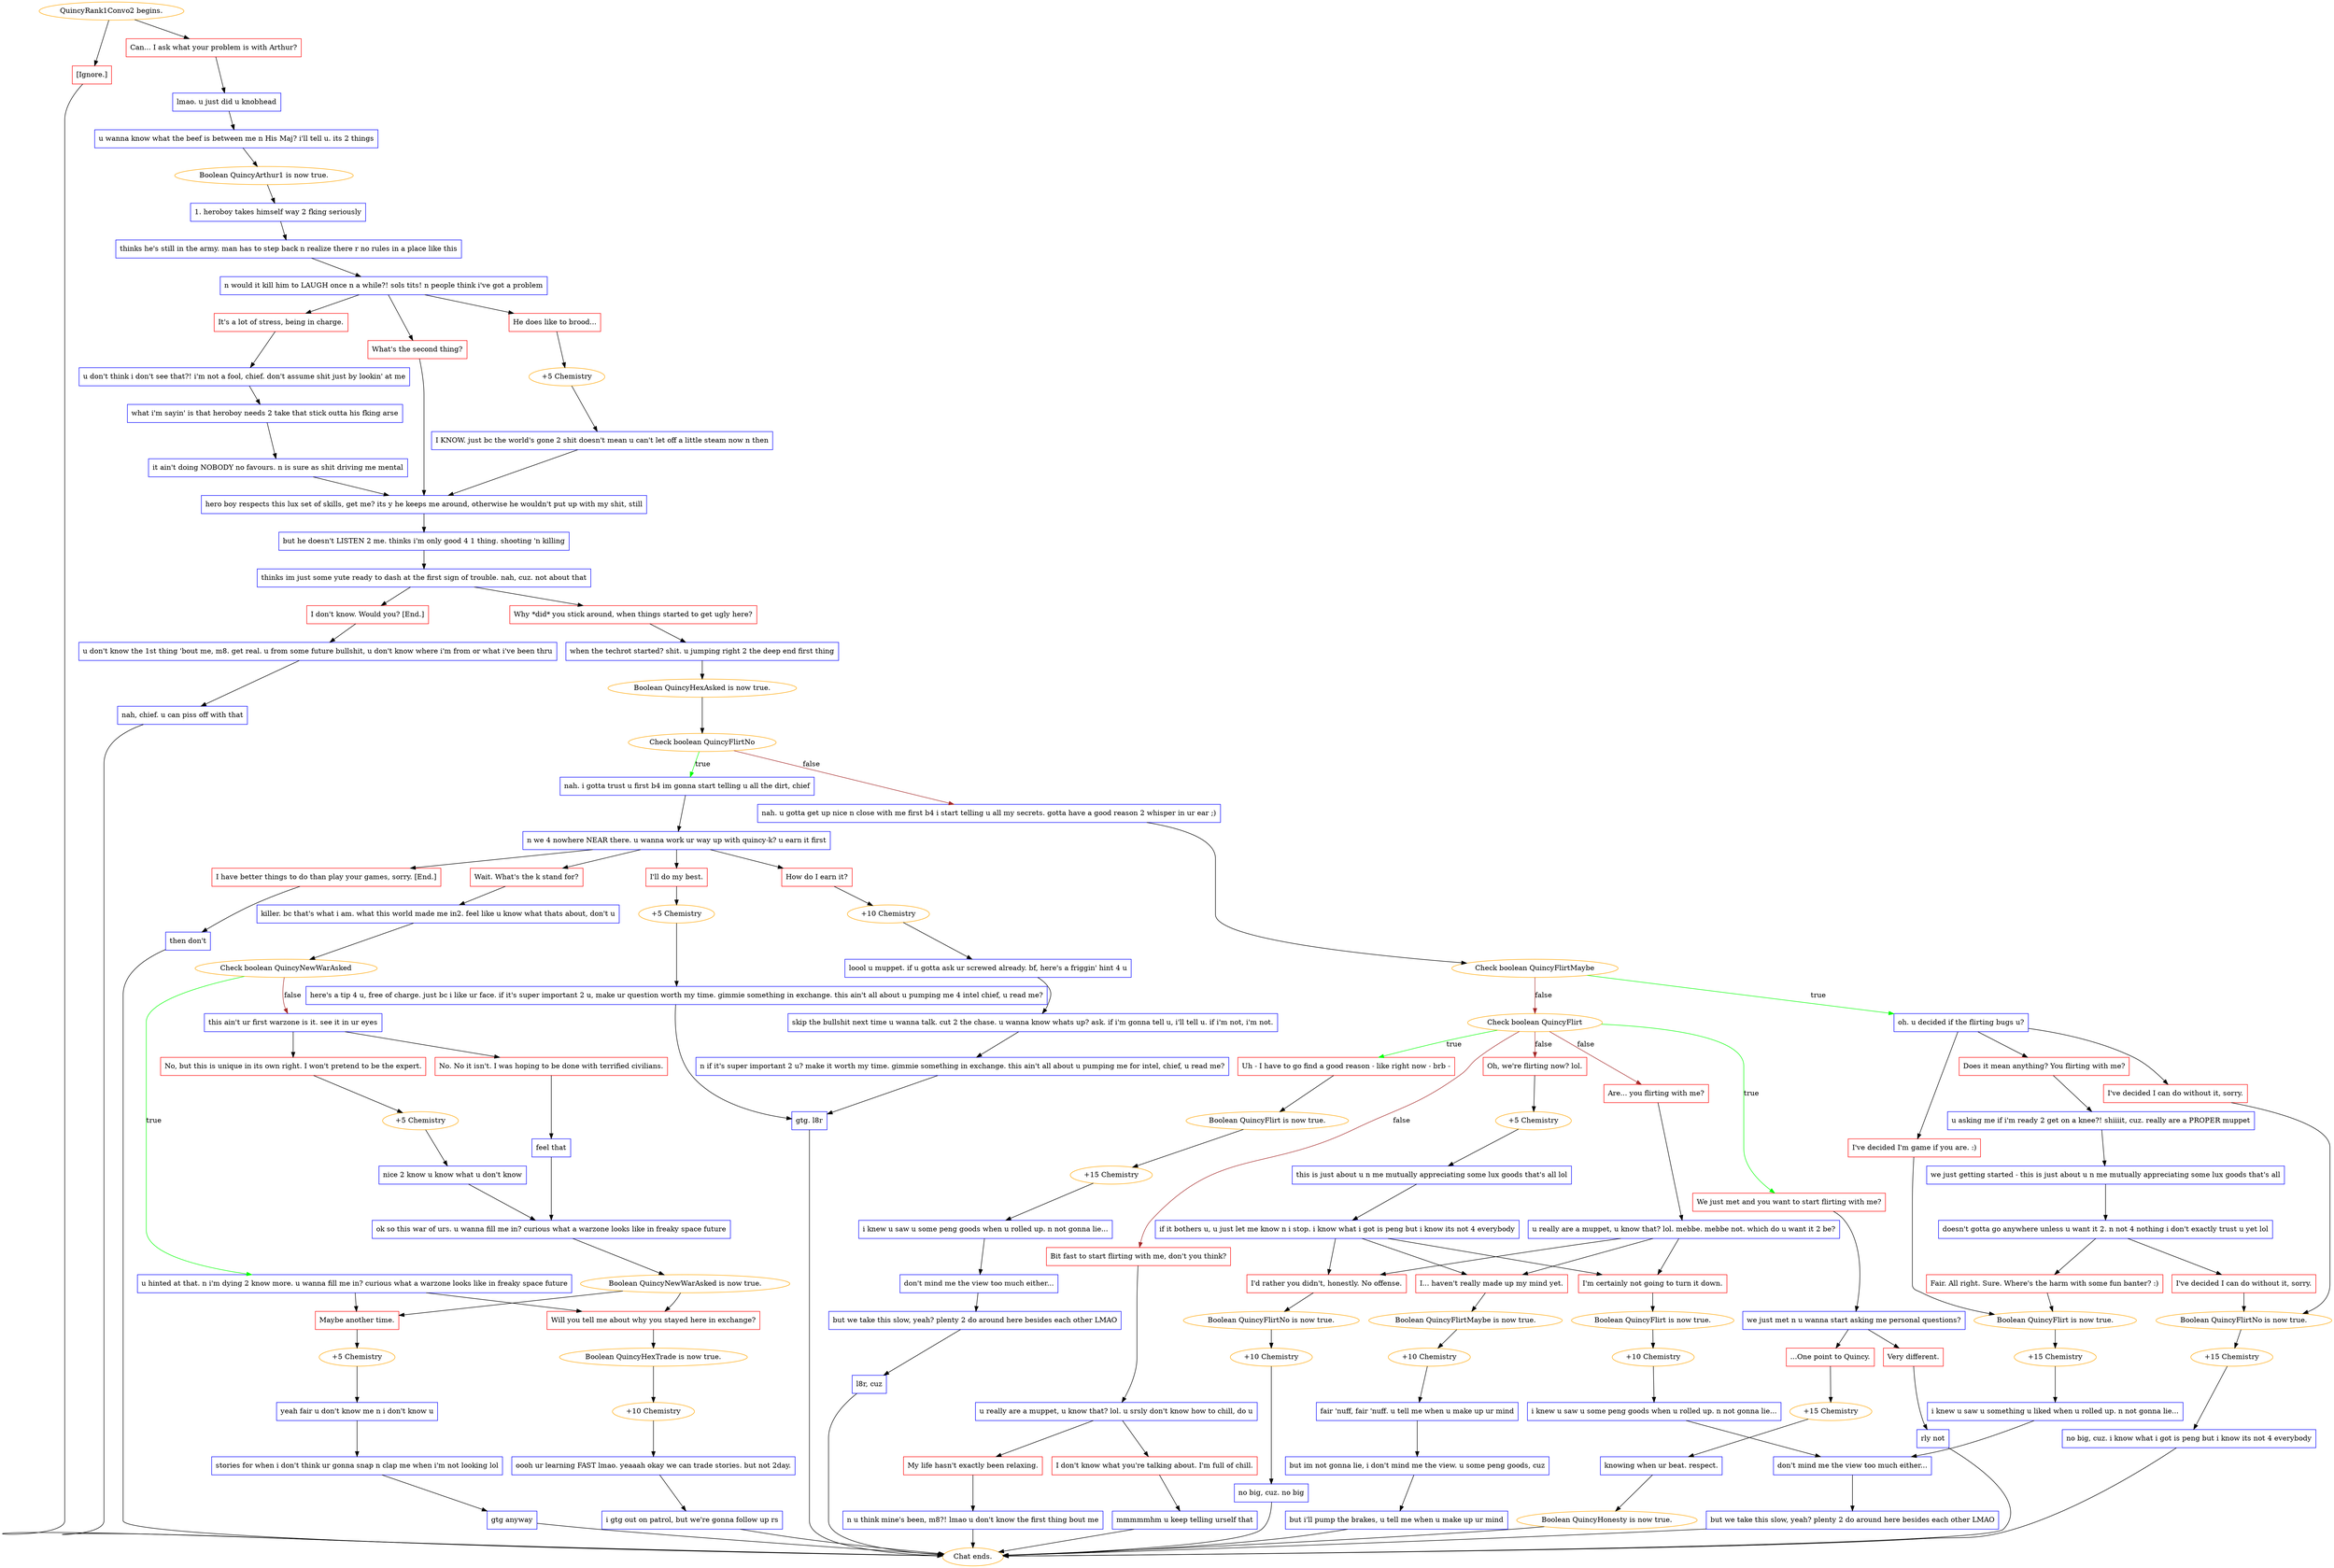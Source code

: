 digraph {
	"QuincyRank1Convo2 begins." [color=orange];
		"QuincyRank1Convo2 begins." -> 134;
		"QuincyRank1Convo2 begins." -> 135;
	134 [label="Can... I ask what your problem is with Arthur?",shape=box,color=red];
		134 -> 137;
	135 [label="[Ignore.]",shape=box,color=red];
		135 -> "Chat ends.";
	137 [label="lmao. u just did u knobhead",shape=box,color=blue];
		137 -> 138;
	"Chat ends." [color=orange];
	138 [label="u wanna know what the beef is between me n His Maj? i'll tell u. its 2 things",shape=box,color=blue];
		138 -> 139;
	139 [label="Boolean QuincyArthur1 is now true.",color=orange];
		139 -> 140;
	140 [label="1. heroboy takes himself way 2 fking seriously",shape=box,color=blue];
		140 -> 141;
	141 [label="thinks he's still in the army. man has to step back n realize there r no rules in a place like this",shape=box,color=blue];
		141 -> 142;
	142 [label="n would it kill him to LAUGH once n a while?! sols tits! n people think i've got a problem",shape=box,color=blue];
		142 -> 143;
		142 -> 144;
		142 -> 145;
	143 [label="It's a lot of stress, being in charge.",shape=box,color=red];
		143 -> 146;
	144 [label="He does like to brood...",shape=box,color=red];
		144 -> 149;
	145 [label="What's the second thing?",shape=box,color=red];
		145 -> 148;
	146 [label="u don't think i don't see that?! i'm not a fool, chief. don't assume shit just by lookin' at me",shape=box,color=blue];
		146 -> 150;
	149 [label="+5 Chemistry",color=orange];
		149 -> 147;
	148 [label="hero boy respects this lux set of skills, get me? its y he keeps me around, otherwise he wouldn't put up with my shit, still",shape=box,color=blue];
		148 -> 153;
	150 [label="what i'm sayin' is that heroboy needs 2 take that stick outta his fking arse",shape=box,color=blue];
		150 -> 151;
	147 [label="I KNOW. just bc the world's gone 2 shit doesn't mean u can't let off a little steam now n then",shape=box,color=blue];
		147 -> 148;
	153 [label="but he doesn't LISTEN 2 me. thinks i'm only good 4 1 thing. shooting 'n killing",shape=box,color=blue];
		153 -> 154;
	151 [label="it ain't doing NOBODY no favours. n is sure as shit driving me mental",shape=box,color=blue];
		151 -> 148;
	154 [label="thinks im just some yute ready to dash at the first sign of trouble. nah, cuz. not about that",shape=box,color=blue];
		154 -> 155;
		154 -> 156;
	155 [label="Why *did* you stick around, when things started to get ugly here?",shape=box,color=red];
		155 -> 158;
	156 [label="I don't know. Would you? [End.]",shape=box,color=red];
		156 -> j135527662;
	158 [label="when the techrot started? shit. u jumping right 2 the deep end first thing",shape=box,color=blue];
		158 -> 160;
	j135527662 [label="u don't know the 1st thing 'bout me, m8. get real. u from some future bullshit, u don't know where i'm from or what i've been thru",shape=box,color=blue];
		j135527662 -> j891522858;
	160 [label="Boolean QuincyHexAsked is now true.",color=orange];
		160 -> 162;
	j891522858 [label="nah, chief. u can piss off with that",shape=box,color=blue];
		j891522858 -> "Chat ends.";
	162 [label="Check boolean QuincyFlirtNo",color=orange];
		162 -> 164 [label=true,color=green];
		162 -> 166 [label=false,color=brown];
	164 [label="nah. i gotta trust u first b4 im gonna start telling u all the dirt, chief",shape=box,color=blue];
		164 -> 165;
	166 [label="nah. u gotta get up nice n close with me first b4 i start telling u all my secrets. gotta have a good reason 2 whisper in ur ear ;)",shape=box,color=blue];
		166 -> 167;
	165 [label="n we 4 nowhere NEAR there. u wanna work ur way up with quincy-k? u earn it first",shape=box,color=blue];
		165 -> 239;
		165 -> 240;
		165 -> 241;
		165 -> 242;
	167 [label="Check boolean QuincyFlirtMaybe",color=orange];
		167 -> 169 [label=true,color=green];
		167 -> 172 [label=false,color=brown];
	239 [label="I'll do my best.",shape=box,color=red];
		239 -> j3170779246;
	240 [label="How do I earn it?",shape=box,color=red];
		240 -> j83523194;
	241 [label="Wait. What's the k stand for?",shape=box,color=red];
		241 -> 244;
	242 [label="I have better things to do than play your games, sorry. [End.]",shape=box,color=red];
		242 -> j1815954251;
	169 [label="oh. u decided if the flirting bugs u?",shape=box,color=blue];
		169 -> 163;
		169 -> 168;
		169 -> 170;
	172 [label="Check boolean QuincyFlirt",color=orange];
		172 -> 173 [label=true,color=green];
		172 -> 174 [label=true,color=green];
		172 -> 175 [label=false,color=brown];
		172 -> 176 [label=false,color=brown];
		172 -> 177 [label=false,color=brown];
	j3170779246 [label="+5 Chemistry",color=orange];
		j3170779246 -> j3432765524;
	j83523194 [label="+10 Chemistry",color=orange];
		j83523194 -> j2750046970;
	244 [label="killer. bc that's what i am. what this world made me in2. feel like u know what thats about, don't u",shape=box,color=blue];
		244 -> 248;
	j1815954251 [label="then don't",shape=box,color=blue];
		j1815954251 -> "Chat ends.";
	163 [label="Does it mean anything? You flirting with me?",shape=box,color=red];
		163 -> 171;
	168 [label="I've decided I'm game if you are. :)",shape=box,color=red];
		168 -> j3321167992;
	170 [label="I've decided I can do without it, sorry.",shape=box,color=red];
		170 -> j1003445670;
	173 [label="Uh - I have to go find a good reason - like right now - brb -",shape=box,color=red];
		173 -> j1907329015;
	174 [label="We just met and you want to start flirting with me?",shape=box,color=red];
		174 -> 183;
	175 [label="Bit fast to start flirting with me, don't you think?",shape=box,color=red];
		175 -> 178;
	176 [label="Are... you flirting with me?",shape=box,color=red];
		176 -> 179;
	177 [label="Oh, we're flirting now? lol.",shape=box,color=red];
		177 -> 181;
	j3432765524 [label="here's a tip 4 u, free of charge. just bc i like ur face. if it's super important 2 u, make ur question worth my time. gimmie something in exchange. this ain't all about u pumping me 4 intel chief, u read me?",shape=box,color=blue];
		j3432765524 -> j2938796871;
	j2750046970 [label="loool u muppet. if u gotta ask ur screwed already. bf, here's a friggin' hint 4 u",shape=box,color=blue];
		j2750046970 -> j1594862192;
	248 [label="Check boolean QuincyNewWarAsked",color=orange];
		248 -> 254 [label=true,color=green];
		248 -> 255 [label=false,color=brown];
	171 [label="u asking me if i'm ready 2 get on a knee?! shiiiit, cuz. really are a PROPER muppet",shape=box,color=blue];
		171 -> 224;
	j3321167992 [label="Boolean QuincyFlirt is now true.",color=orange];
		j3321167992 -> j2347183960;
	j1003445670 [label="Boolean QuincyFlirtNo is now true.",color=orange];
		j1003445670 -> j154766497;
	j1907329015 [label="Boolean QuincyFlirt is now true.",color=orange];
		j1907329015 -> j1098421372;
	183 [label="we just met n u wanna start asking me personal questions?",shape=box,color=blue];
		183 -> 191;
		183 -> 192;
	178 [label="u really are a muppet, u know that? lol. u srsly don't know how to chill, do u",shape=box,color=blue];
		178 -> 199;
		178 -> 200;
	179 [label="u really are a muppet, u know that? lol. mebbe. mebbe not. which do u want it 2 be?",shape=box,color=blue];
		179 -> 205;
		179 -> 206;
		179 -> 207;
	181 [label="+5 Chemistry",color=orange];
		181 -> 180;
	j2938796871 [label="gtg. l8r",shape=box,color=blue];
		j2938796871 -> "Chat ends.";
	j1594862192 [label="skip the bullshit next time u wanna talk. cut 2 the chase. u wanna know whats up? ask. if i'm gonna tell u, i'll tell u. if i'm not, i'm not.",shape=box,color=blue];
		j1594862192 -> j3140693163;
	254 [label="u hinted at that. n i'm dying 2 know more. u wanna fill me in? curious what a warzone looks like in freaky space future",shape=box,color=blue];
		254 -> 265;
		254 -> 266;
	255 [label="this ain't ur first warzone is it. see it in ur eyes",shape=box,color=blue];
		255 -> 258;
		255 -> 259;
	224 [label="we just getting started - this is just about u n me mutually appreciating some lux goods that's all",shape=box,color=blue];
		224 -> 225;
	j2347183960 [label="+15 Chemistry",color=orange];
		j2347183960 -> j1075728925;
	j154766497 [label="+15 Chemistry",color=orange];
		j154766497 -> j536647956;
	j1098421372 [label="+15 Chemistry",color=orange];
		j1098421372 -> j919735094;
	191 [label="...One point to Quincy.",shape=box,color=red];
		191 -> j3218155063;
	192 [label="Very different.",shape=box,color=red];
		192 -> j3445689891;
	199 [label="My life hasn't exactly been relaxing.",shape=box,color=red];
		199 -> j835108217;
	200 [label="I don't know what you're talking about. I'm full of chill.",shape=box,color=red];
		200 -> j2398358117;
	205 [label="I'm certainly not going to turn it down.",shape=box,color=red];
		205 -> j3369224989;
	206 [label="I... haven't really made up my mind yet.",shape=box,color=red];
		206 -> j1775656475;
	207 [label="I'd rather you didn't, honestly. No offense.",shape=box,color=red];
		207 -> j1167710310;
	180 [label="this is just about u n me mutually appreciating some lux goods that's all lol",shape=box,color=blue];
		180 -> 182;
	j3140693163 [label="n if it's super important 2 u? make it worth my time. gimmie something in exchange. this ain't all about u pumping me for intel, chief, u read me?",shape=box,color=blue];
		j3140693163 -> j2938796871;
	265 [label="Will you tell me about why you stayed here in exchange?",shape=box,color=red];
		265 -> j1436394869;
	266 [label="Maybe another time.",shape=box,color=red];
		266 -> j2676949236;
	258 [label="No. No it isn't. I was hoping to be done with terrified civilians.",shape=box,color=red];
		258 -> 261;
	259 [label="No, but this is unique in its own right. I won't pretend to be the expert.",shape=box,color=red];
		259 -> 262;
	225 [label="doesn't gotta go anywhere unless u want it 2. n not 4 nothing i don't exactly trust u yet lol",shape=box,color=blue];
		225 -> 227;
		225 -> 228;
	j1075728925 [label="i knew u saw u something u liked when u rolled up. n not gonna lie...",shape=box,color=blue];
		j1075728925 -> j3235336784;
	j536647956 [label="no big, cuz. i know what i got is peng but i know its not 4 everybody",shape=box,color=blue];
		j536647956 -> "Chat ends.";
	j919735094 [label="i knew u saw u some peng goods when u rolled up. n not gonna lie...",shape=box,color=blue];
		j919735094 -> j2467745330;
	j3218155063 [label="+15 Chemistry",color=orange];
		j3218155063 -> j2221391202;
	j3445689891 [label="rly not",shape=box,color=blue];
		j3445689891 -> "Chat ends.";
	j835108217 [label="n u think mine's been, m8?! lmao u don't know the first thing bout me",shape=box,color=blue];
		j835108217 -> "Chat ends.";
	j2398358117 [label="mmmmmhm u keep telling urself that",shape=box,color=blue];
		j2398358117 -> "Chat ends.";
	j3369224989 [label="Boolean QuincyFlirt is now true.",color=orange];
		j3369224989 -> j2842497446;
	j1775656475 [label="Boolean QuincyFlirtMaybe is now true.",color=orange];
		j1775656475 -> j1204488474;
	j1167710310 [label="Boolean QuincyFlirtNo is now true.",color=orange];
		j1167710310 -> j1415614360;
	182 [label="if it bothers u, u just let me know n i stop. i know what i got is peng but i know its not 4 everybody",shape=box,color=blue];
		182 -> 205;
		182 -> 206;
		182 -> 207;
	j1436394869 [label="Boolean QuincyHexTrade is now true.",color=orange];
		j1436394869 -> j533287889;
	j2676949236 [label="+5 Chemistry",color=orange];
		j2676949236 -> j959259407;
	261 [label="feel that",shape=box,color=blue];
		261 -> 263;
	262 [label="+5 Chemistry",color=orange];
		262 -> 260;
	227 [label="Fair. All right. Sure. Where's the harm with some fun banter? :)",shape=box,color=red];
		227 -> j3321167992;
	228 [label="I've decided I can do without it, sorry.",shape=box,color=red];
		228 -> j1003445670;
	j3235336784 [label="don't mind me the view too much either...",shape=box,color=blue];
		j3235336784 -> j3356533312;
	j2467745330 [label="don't mind me the view too much either...",shape=box,color=blue];
		j2467745330 -> j4138763280;
	j2221391202 [label="knowing when ur beat. respect.",shape=box,color=blue];
		j2221391202 -> j2479473236;
	j2842497446 [label="+10 Chemistry",color=orange];
		j2842497446 -> j3864799992;
	j1204488474 [label="+10 Chemistry",color=orange];
		j1204488474 -> j1767776067;
	j1415614360 [label="+10 Chemistry",color=orange];
		j1415614360 -> j3760512620;
	j533287889 [label="+10 Chemistry",color=orange];
		j533287889 -> j103729078;
	j959259407 [label="yeah fair u don't know me n i don't know u",shape=box,color=blue];
		j959259407 -> j700495387;
	263 [label="ok so this war of urs. u wanna fill me in? curious what a warzone looks like in freaky space future",shape=box,color=blue];
		263 -> 264;
	260 [label="nice 2 know u know what u don't know",shape=box,color=blue];
		260 -> 263;
	j3356533312 [label="but we take this slow, yeah? plenty 2 do around here besides each other LMAO",shape=box,color=blue];
		j3356533312 -> "Chat ends.";
	j4138763280 [label="but we take this slow, yeah? plenty 2 do around here besides each other LMAO",shape=box,color=blue];
		j4138763280 -> j2227279840;
	j2479473236 [label="Boolean QuincyHonesty is now true.",color=orange];
		j2479473236 -> "Chat ends.";
	j3864799992 [label="i knew u saw u some peng goods when u rolled up. n not gonna lie...",shape=box,color=blue];
		j3864799992 -> j3235336784;
	j1767776067 [label="fair 'nuff, fair 'nuff. u tell me when u make up ur mind",shape=box,color=blue];
		j1767776067 -> j1428138425;
	j3760512620 [label="no big, cuz. no big",shape=box,color=blue];
		j3760512620 -> "Chat ends.";
	j103729078 [label="oooh ur learning FAST lmao. yeaaah okay we can trade stories. but not 2day.",shape=box,color=blue];
		j103729078 -> j1263462873;
	j700495387 [label="stories for when i don't think ur gonna snap n clap me when i'm not looking lol",shape=box,color=blue];
		j700495387 -> j786944636;
	264 [label="Boolean QuincyNewWarAsked is now true.",color=orange];
		264 -> 265;
		264 -> 266;
	j2227279840 [label="l8r, cuz",shape=box,color=blue];
		j2227279840 -> "Chat ends.";
	j1428138425 [label="but im not gonna lie, i don't mind me the view. u some peng goods, cuz",shape=box,color=blue];
		j1428138425 -> j2596389799;
	j1263462873 [label="i gtg out on patrol, but we're gonna follow up rs",shape=box,color=blue];
		j1263462873 -> "Chat ends.";
	j786944636 [label="gtg anyway",shape=box,color=blue];
		j786944636 -> "Chat ends.";
	j2596389799 [label="but i'll pump the brakes, u tell me when u make up ur mind",shape=box,color=blue];
		j2596389799 -> "Chat ends.";
}